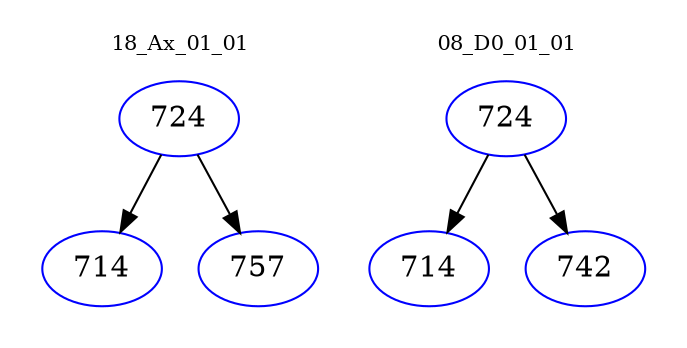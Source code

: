 digraph{
subgraph cluster_0 {
color = white
label = "18_Ax_01_01";
fontsize=10;
T0_724 [label="724", color="blue"]
T0_724 -> T0_714 [color="black"]
T0_714 [label="714", color="blue"]
T0_724 -> T0_757 [color="black"]
T0_757 [label="757", color="blue"]
}
subgraph cluster_1 {
color = white
label = "08_D0_01_01";
fontsize=10;
T1_724 [label="724", color="blue"]
T1_724 -> T1_714 [color="black"]
T1_714 [label="714", color="blue"]
T1_724 -> T1_742 [color="black"]
T1_742 [label="742", color="blue"]
}
}
